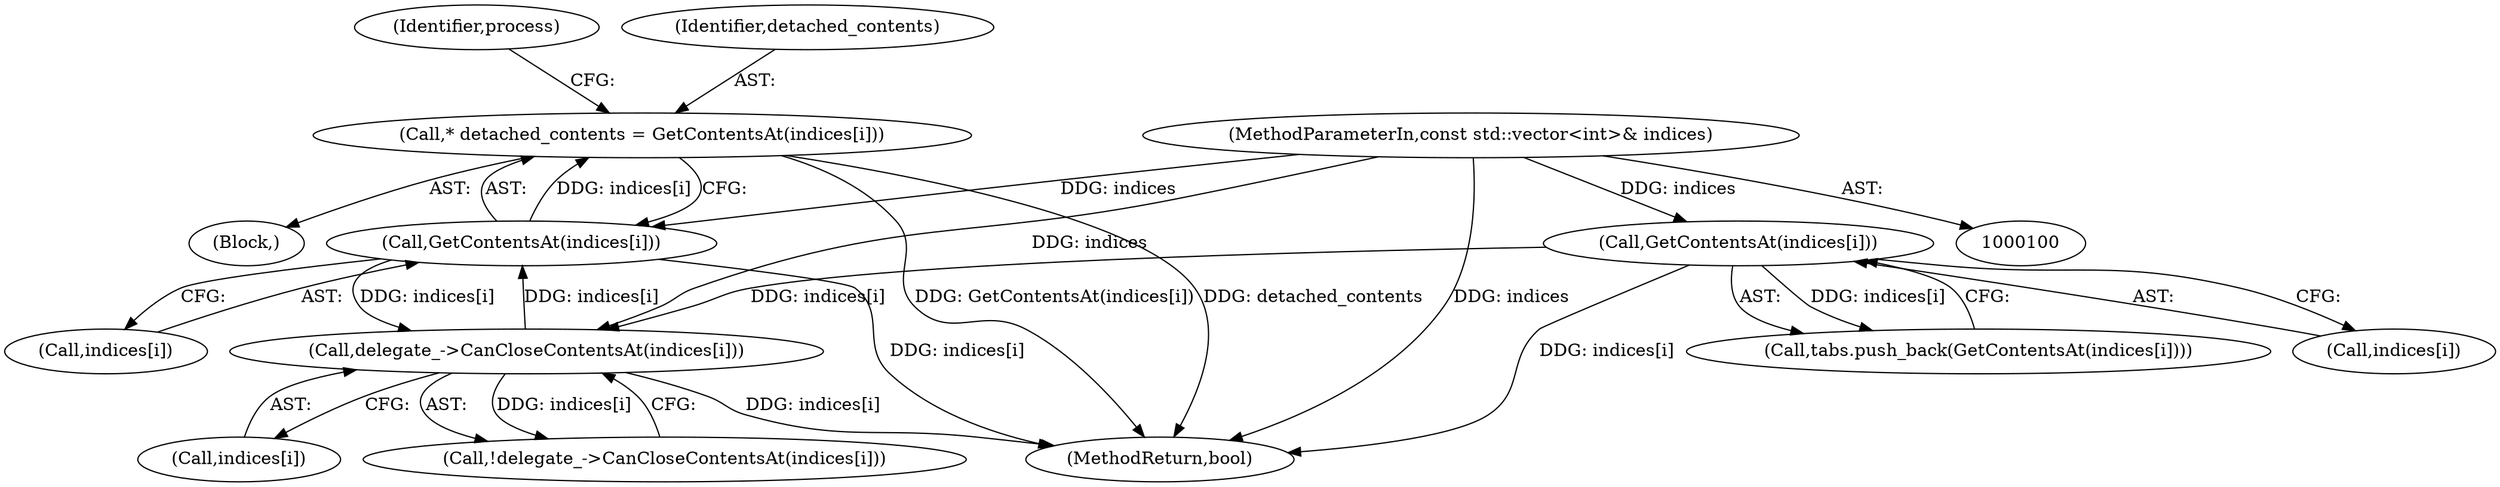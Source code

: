 digraph "1_Chrome_2db5a2048dfcacfe5ad4311c2b1e435c4c67febc_0@pointer" {
"1000157" [label="(Call,* detached_contents = GetContentsAt(indices[i]))"];
"1000159" [label="(Call,GetContentsAt(indices[i]))"];
"1000147" [label="(Call,delegate_->CanCloseContentsAt(indices[i]))"];
"1000124" [label="(Call,GetContentsAt(indices[i]))"];
"1000101" [label="(MethodParameterIn,const std::vector<int>& indices)"];
"1000165" [label="(Identifier,process)"];
"1000157" [label="(Call,* detached_contents = GetContentsAt(indices[i]))"];
"1000101" [label="(MethodParameterIn,const std::vector<int>& indices)"];
"1000144" [label="(Block,)"];
"1000147" [label="(Call,delegate_->CanCloseContentsAt(indices[i]))"];
"1000124" [label="(Call,GetContentsAt(indices[i]))"];
"1000123" [label="(Call,tabs.push_back(GetContentsAt(indices[i])))"];
"1000148" [label="(Call,indices[i])"];
"1000146" [label="(Call,!delegate_->CanCloseContentsAt(indices[i]))"];
"1000266" [label="(MethodReturn,bool)"];
"1000125" [label="(Call,indices[i])"];
"1000159" [label="(Call,GetContentsAt(indices[i]))"];
"1000158" [label="(Identifier,detached_contents)"];
"1000160" [label="(Call,indices[i])"];
"1000157" -> "1000144"  [label="AST: "];
"1000157" -> "1000159"  [label="CFG: "];
"1000158" -> "1000157"  [label="AST: "];
"1000159" -> "1000157"  [label="AST: "];
"1000165" -> "1000157"  [label="CFG: "];
"1000157" -> "1000266"  [label="DDG: GetContentsAt(indices[i])"];
"1000157" -> "1000266"  [label="DDG: detached_contents"];
"1000159" -> "1000157"  [label="DDG: indices[i]"];
"1000159" -> "1000160"  [label="CFG: "];
"1000160" -> "1000159"  [label="AST: "];
"1000159" -> "1000266"  [label="DDG: indices[i]"];
"1000159" -> "1000147"  [label="DDG: indices[i]"];
"1000147" -> "1000159"  [label="DDG: indices[i]"];
"1000101" -> "1000159"  [label="DDG: indices"];
"1000147" -> "1000146"  [label="AST: "];
"1000147" -> "1000148"  [label="CFG: "];
"1000148" -> "1000147"  [label="AST: "];
"1000146" -> "1000147"  [label="CFG: "];
"1000147" -> "1000266"  [label="DDG: indices[i]"];
"1000147" -> "1000146"  [label="DDG: indices[i]"];
"1000124" -> "1000147"  [label="DDG: indices[i]"];
"1000101" -> "1000147"  [label="DDG: indices"];
"1000124" -> "1000123"  [label="AST: "];
"1000124" -> "1000125"  [label="CFG: "];
"1000125" -> "1000124"  [label="AST: "];
"1000123" -> "1000124"  [label="CFG: "];
"1000124" -> "1000266"  [label="DDG: indices[i]"];
"1000124" -> "1000123"  [label="DDG: indices[i]"];
"1000101" -> "1000124"  [label="DDG: indices"];
"1000101" -> "1000100"  [label="AST: "];
"1000101" -> "1000266"  [label="DDG: indices"];
}
